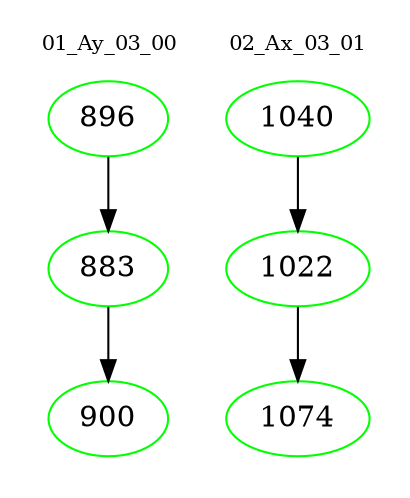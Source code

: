 digraph{
subgraph cluster_0 {
color = white
label = "01_Ay_03_00";
fontsize=10;
T0_896 [label="896", color="green"]
T0_896 -> T0_883 [color="black"]
T0_883 [label="883", color="green"]
T0_883 -> T0_900 [color="black"]
T0_900 [label="900", color="green"]
}
subgraph cluster_1 {
color = white
label = "02_Ax_03_01";
fontsize=10;
T1_1040 [label="1040", color="green"]
T1_1040 -> T1_1022 [color="black"]
T1_1022 [label="1022", color="green"]
T1_1022 -> T1_1074 [color="black"]
T1_1074 [label="1074", color="green"]
}
}
